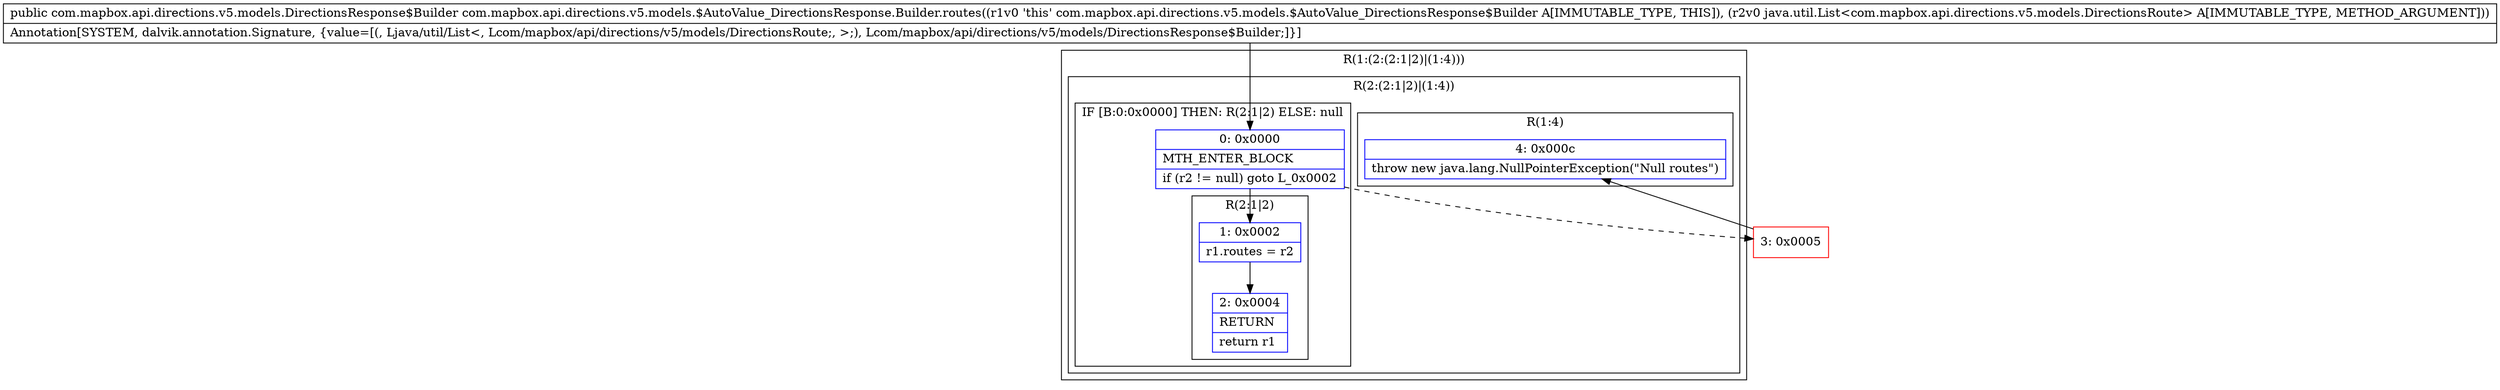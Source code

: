 digraph "CFG forcom.mapbox.api.directions.v5.models.$AutoValue_DirectionsResponse.Builder.routes(Ljava\/util\/List;)Lcom\/mapbox\/api\/directions\/v5\/models\/DirectionsResponse$Builder;" {
subgraph cluster_Region_2069777530 {
label = "R(1:(2:(2:1|2)|(1:4)))";
node [shape=record,color=blue];
subgraph cluster_Region_392412307 {
label = "R(2:(2:1|2)|(1:4))";
node [shape=record,color=blue];
subgraph cluster_IfRegion_410002376 {
label = "IF [B:0:0x0000] THEN: R(2:1|2) ELSE: null";
node [shape=record,color=blue];
Node_0 [shape=record,label="{0\:\ 0x0000|MTH_ENTER_BLOCK\l|if (r2 != null) goto L_0x0002\l}"];
subgraph cluster_Region_1762318441 {
label = "R(2:1|2)";
node [shape=record,color=blue];
Node_1 [shape=record,label="{1\:\ 0x0002|r1.routes = r2\l}"];
Node_2 [shape=record,label="{2\:\ 0x0004|RETURN\l|return r1\l}"];
}
}
subgraph cluster_Region_1623094446 {
label = "R(1:4)";
node [shape=record,color=blue];
Node_4 [shape=record,label="{4\:\ 0x000c|throw new java.lang.NullPointerException(\"Null routes\")\l}"];
}
}
}
Node_3 [shape=record,color=red,label="{3\:\ 0x0005}"];
MethodNode[shape=record,label="{public com.mapbox.api.directions.v5.models.DirectionsResponse$Builder com.mapbox.api.directions.v5.models.$AutoValue_DirectionsResponse.Builder.routes((r1v0 'this' com.mapbox.api.directions.v5.models.$AutoValue_DirectionsResponse$Builder A[IMMUTABLE_TYPE, THIS]), (r2v0 java.util.List\<com.mapbox.api.directions.v5.models.DirectionsRoute\> A[IMMUTABLE_TYPE, METHOD_ARGUMENT]))  | Annotation[SYSTEM, dalvik.annotation.Signature, \{value=[(, Ljava\/util\/List\<, Lcom\/mapbox\/api\/directions\/v5\/models\/DirectionsRoute;, \>;), Lcom\/mapbox\/api\/directions\/v5\/models\/DirectionsResponse$Builder;]\}]\l}"];
MethodNode -> Node_0;
Node_0 -> Node_1;
Node_0 -> Node_3[style=dashed];
Node_1 -> Node_2;
Node_3 -> Node_4;
}

